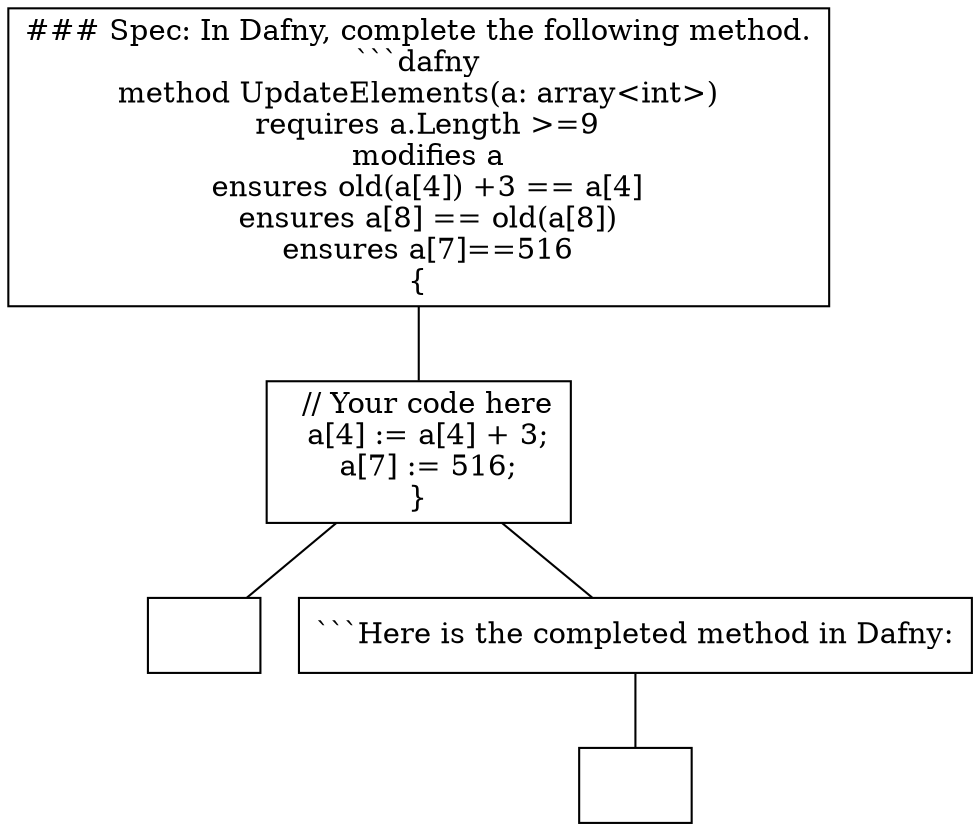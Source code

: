 graph
{
a [label="### Spec: In Dafny, complete the following method.\n```dafny\nmethod UpdateElements(a: array<int>)\n  requires a.Length >=9\n  modifies a\n  ensures old(a[4]) +3 == a[4]\n  ensures a[8] == old(a[8])\n  ensures a[7]==516\n{",shape=box]
  a_0 [label="  // Your code here\n  a[4] := a[4] + 3;\n  a[7] := 516;\n}\n",shape=box]
    a_0_0 [label="",shape=box]
  a_0 -- a_0_0
    a_0_1 [label="```Here is the completed method in Dafny:",shape=box]
      a_0_1_0 [label="",shape=box]
    a_0_1 -- a_0_1_0
  a_0 -- a_0_1
a -- a_0
}
